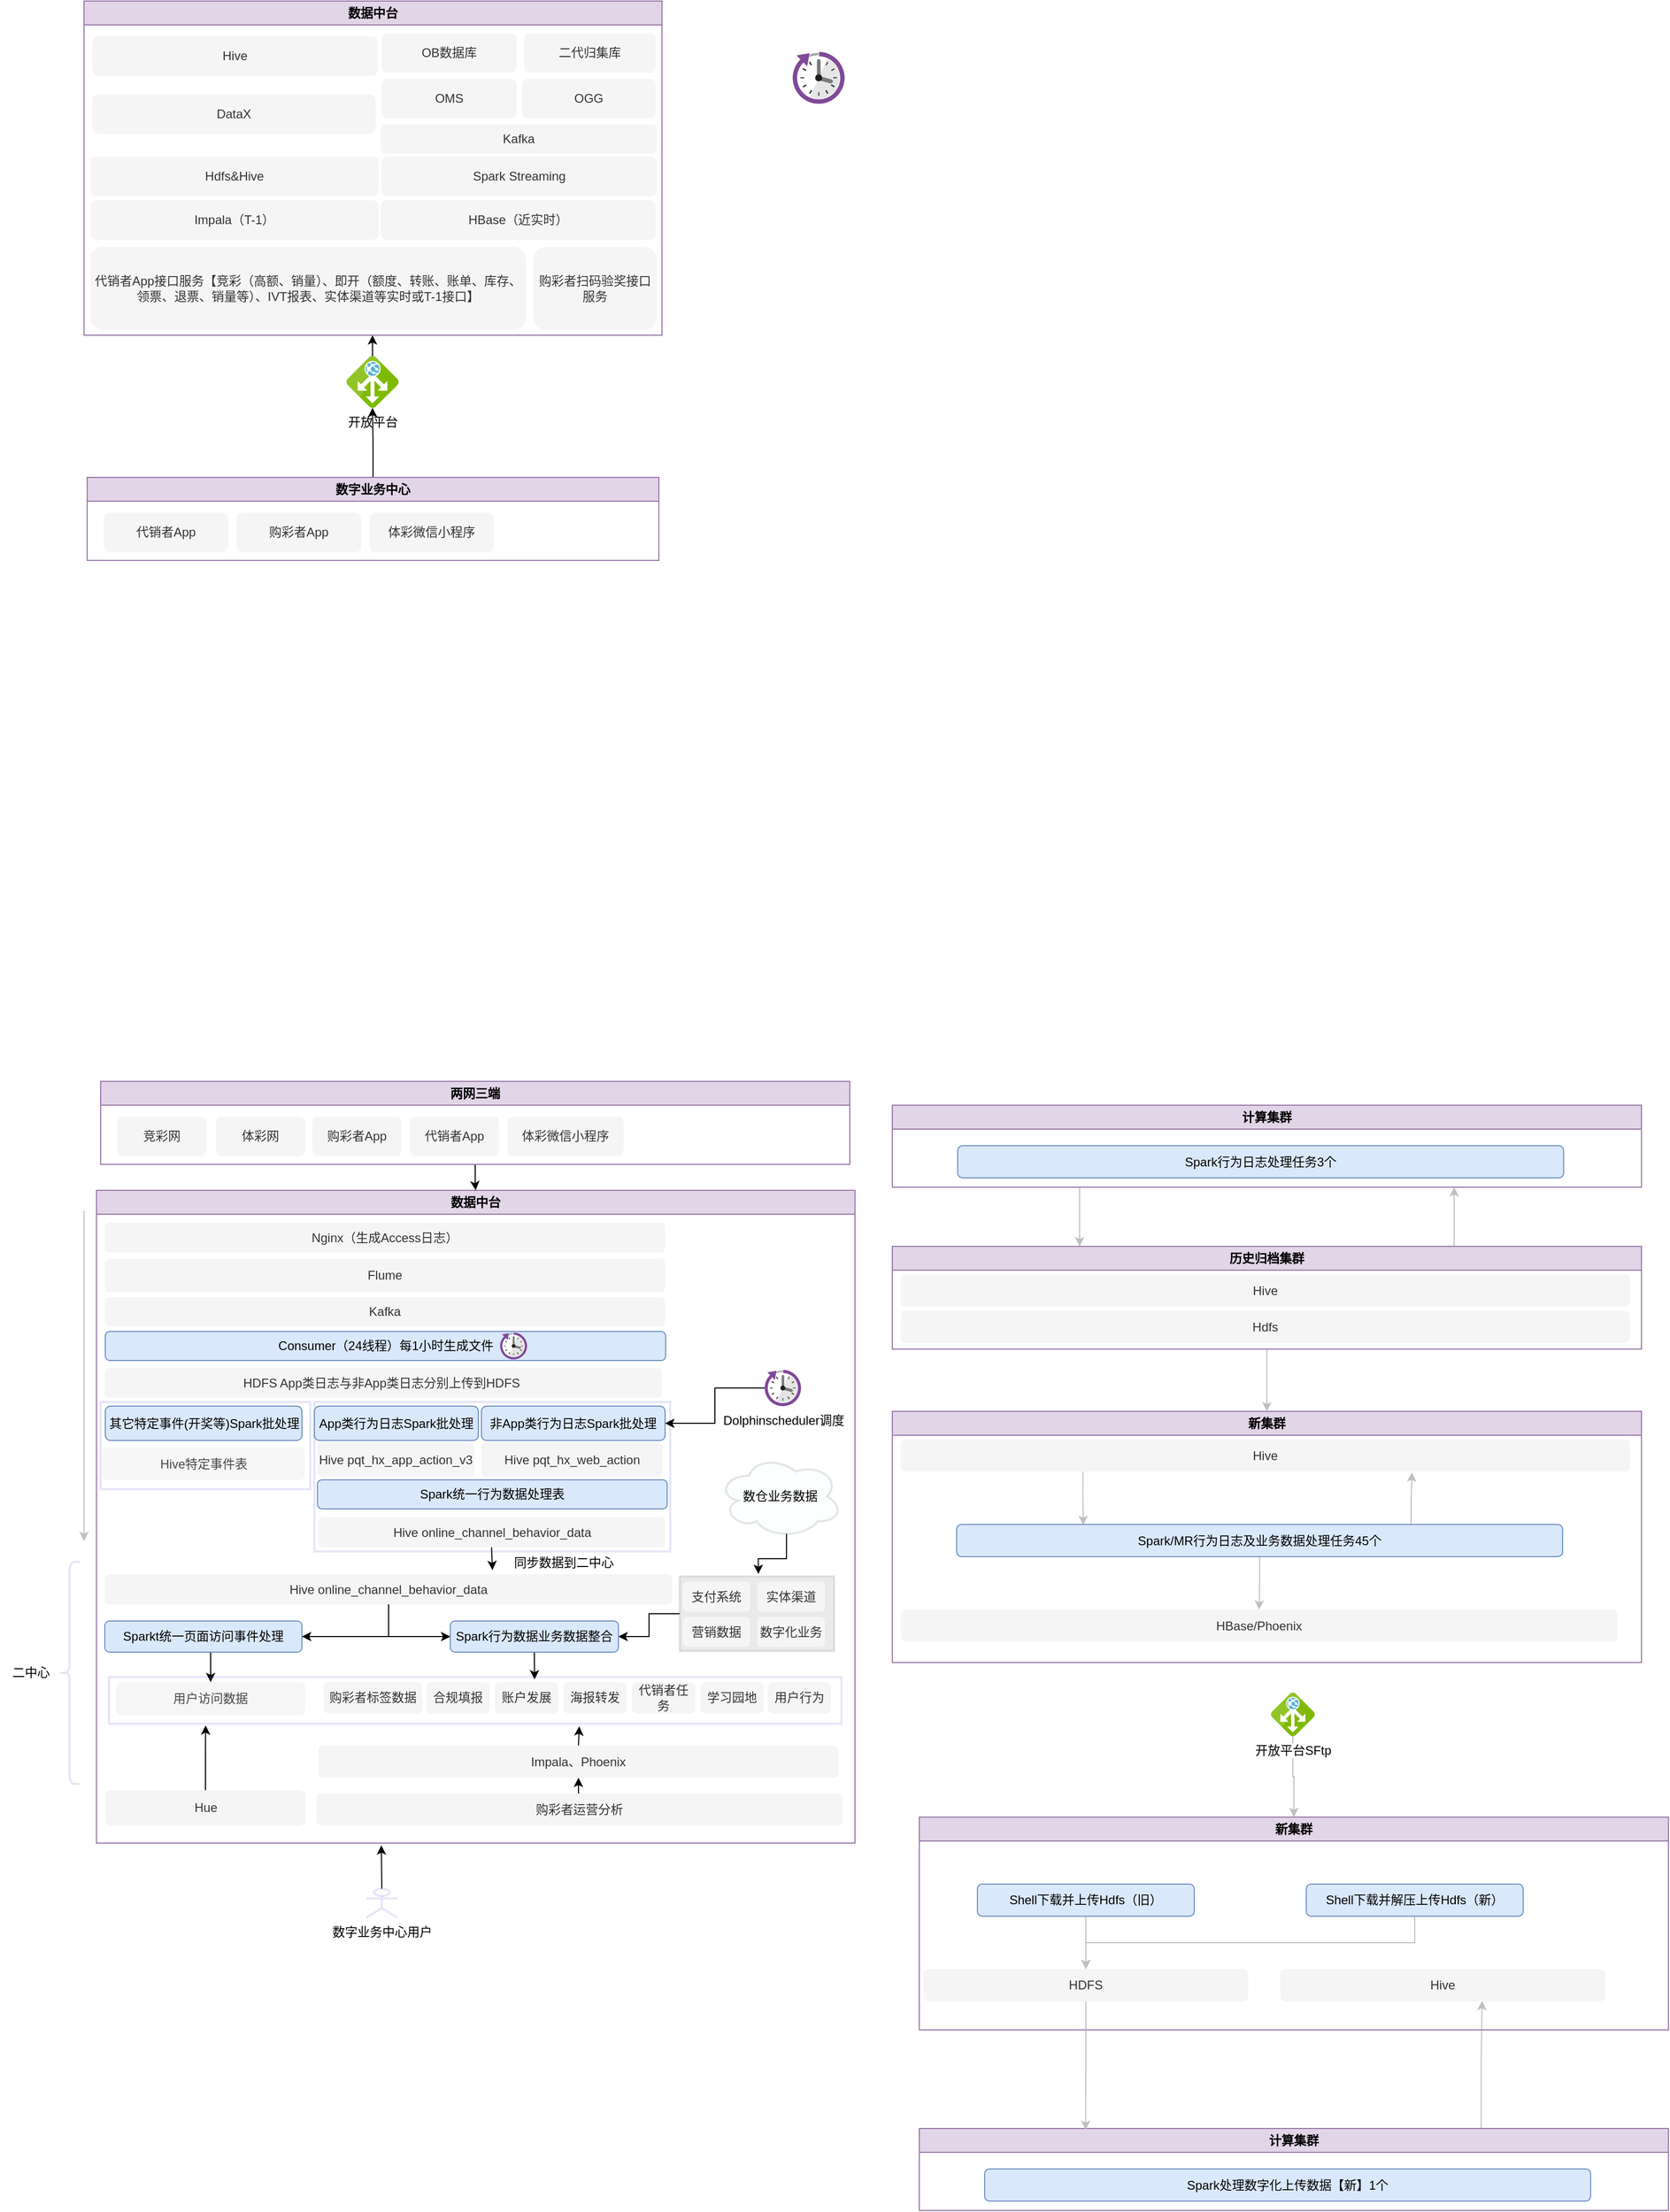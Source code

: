 <mxfile version="20.7.4" type="github">
  <diagram id="_Wh75MOUyomlOcFxmmUr" name="Page-1">
    <mxGraphModel dx="2062" dy="686" grid="0" gridSize="10" guides="1" tooltips="1" connect="1" arrows="1" fold="1" page="1" pageScale="1" pageWidth="827" pageHeight="1169" math="0" shadow="0">
      <root>
        <mxCell id="0" />
        <mxCell id="1" parent="0" />
        <mxCell id="vj4wjHJe30s7SKWgsXGc-9" style="edgeStyle=orthogonalEdgeStyle;rounded=0;orthogonalLoop=1;jettySize=auto;html=1;entryX=0.5;entryY=1;entryDx=0;entryDy=0;" edge="1" parent="1" source="vj4wjHJe30s7SKWgsXGc-1" target="vj4wjHJe30s7SKWgsXGc-6">
          <mxGeometry relative="1" as="geometry" />
        </mxCell>
        <mxCell id="vj4wjHJe30s7SKWgsXGc-1" value="开放平台" style="sketch=0;aspect=fixed;html=1;points=[];align=center;image;fontSize=12;image=img/lib/mscae/Application_Gateway.svg;" vertex="1" parent="1">
          <mxGeometry x="328" y="497" width="50" height="50" as="geometry" />
        </mxCell>
        <mxCell id="vj4wjHJe30s7SKWgsXGc-2" value="" style="sketch=0;aspect=fixed;html=1;points=[];align=center;image;fontSize=12;image=img/lib/mscae/Reservations.svg;" vertex="1" parent="1">
          <mxGeometry x="758" y="204" width="50" height="50" as="geometry" />
        </mxCell>
        <mxCell id="vj4wjHJe30s7SKWgsXGc-5" style="edgeStyle=orthogonalEdgeStyle;rounded=0;orthogonalLoop=1;jettySize=auto;html=1;exitX=0.5;exitY=0;exitDx=0;exitDy=0;" edge="1" parent="1" source="vj4wjHJe30s7SKWgsXGc-3" target="vj4wjHJe30s7SKWgsXGc-1">
          <mxGeometry relative="1" as="geometry">
            <mxPoint x="338.8" y="554.4" as="targetPoint" />
          </mxGeometry>
        </mxCell>
        <mxCell id="vj4wjHJe30s7SKWgsXGc-3" value="数字业务中心" style="swimlane;whiteSpace=wrap;html=1;container=0;fillColor=#e1d5e7;strokeColor=#9673a6;" vertex="1" parent="1">
          <mxGeometry x="78" y="614" width="551" height="80" as="geometry" />
        </mxCell>
        <mxCell id="vj4wjHJe30s7SKWgsXGc-4" value="代销者App" style="rounded=1;whiteSpace=wrap;html=1;strokeColor=none;fillColor=#f5f5f5;fontColor=#333333;" vertex="1" parent="vj4wjHJe30s7SKWgsXGc-3">
          <mxGeometry x="16" y="34" width="120" height="38" as="geometry" />
        </mxCell>
        <mxCell id="vj4wjHJe30s7SKWgsXGc-144" value="购彩者App" style="rounded=1;whiteSpace=wrap;html=1;strokeColor=none;fillColor=#f5f5f5;fontColor=#333333;" vertex="1" parent="vj4wjHJe30s7SKWgsXGc-3">
          <mxGeometry x="144" y="34" width="120" height="38" as="geometry" />
        </mxCell>
        <mxCell id="vj4wjHJe30s7SKWgsXGc-145" value="体彩微信小程序" style="rounded=1;whiteSpace=wrap;html=1;strokeColor=none;fillColor=#f5f5f5;fontColor=#333333;" vertex="1" parent="vj4wjHJe30s7SKWgsXGc-3">
          <mxGeometry x="272" y="34" width="120" height="38" as="geometry" />
        </mxCell>
        <mxCell id="vj4wjHJe30s7SKWgsXGc-6" value="数据中台" style="swimlane;whiteSpace=wrap;html=1;container=0;fillColor=#e1d5e7;strokeColor=#9673a6;" vertex="1" parent="1">
          <mxGeometry x="75" y="155" width="557" height="322" as="geometry" />
        </mxCell>
        <mxCell id="vj4wjHJe30s7SKWgsXGc-7" value="Hive" style="rounded=1;whiteSpace=wrap;html=1;strokeColor=none;fillColor=#f5f5f5;fontColor=#333333;" vertex="1" parent="vj4wjHJe30s7SKWgsXGc-6">
          <mxGeometry x="8" y="34" width="275" height="38" as="geometry" />
        </mxCell>
        <mxCell id="vj4wjHJe30s7SKWgsXGc-8" value="代销者App接口服务【&lt;span&gt;竞彩（高额、销量）、即开（额度、转账、账单、库存、领票、退票、销量等）、&lt;/span&gt;&lt;span lang=&quot;EN-US&quot;&gt;IVT&lt;/span&gt;&lt;span&gt;报表、实体渠道等实时或&lt;/span&gt;&lt;span lang=&quot;EN-US&quot;&gt;T-1&lt;/span&gt;&lt;span&gt;接口】&lt;/span&gt;" style="rounded=1;whiteSpace=wrap;html=1;strokeColor=none;fillColor=#f5f5f5;fontColor=#333333;" vertex="1" parent="vj4wjHJe30s7SKWgsXGc-6">
          <mxGeometry x="6" y="237" width="420" height="80" as="geometry" />
        </mxCell>
        <mxCell id="vj4wjHJe30s7SKWgsXGc-10" value="Impala（T-1）" style="rounded=1;whiteSpace=wrap;html=1;strokeColor=none;fillColor=#f5f5f5;fontColor=#333333;" vertex="1" parent="vj4wjHJe30s7SKWgsXGc-6">
          <mxGeometry x="6" y="192" width="278" height="38" as="geometry" />
        </mxCell>
        <mxCell id="vj4wjHJe30s7SKWgsXGc-11" value="HBase（近实时）" style="rounded=1;whiteSpace=wrap;html=1;strokeColor=none;fillColor=#f5f5f5;fontColor=#333333;" vertex="1" parent="vj4wjHJe30s7SKWgsXGc-6">
          <mxGeometry x="286" y="192" width="265" height="38" as="geometry" />
        </mxCell>
        <mxCell id="vj4wjHJe30s7SKWgsXGc-12" value="OB数据库" style="rounded=1;whiteSpace=wrap;html=1;strokeColor=none;fillColor=#f5f5f5;fontColor=#333333;" vertex="1" parent="vj4wjHJe30s7SKWgsXGc-6">
          <mxGeometry x="287" y="31" width="130" height="38" as="geometry" />
        </mxCell>
        <mxCell id="vj4wjHJe30s7SKWgsXGc-13" value="二代归集库" style="rounded=1;whiteSpace=wrap;html=1;strokeColor=none;fillColor=#f5f5f5;fontColor=#333333;" vertex="1" parent="vj4wjHJe30s7SKWgsXGc-6">
          <mxGeometry x="424" y="31" width="127" height="38" as="geometry" />
        </mxCell>
        <mxCell id="vj4wjHJe30s7SKWgsXGc-14" value="OMS" style="rounded=1;whiteSpace=wrap;html=1;strokeColor=none;fillColor=#f5f5f5;fontColor=#333333;" vertex="1" parent="vj4wjHJe30s7SKWgsXGc-6">
          <mxGeometry x="287" y="75" width="130" height="38" as="geometry" />
        </mxCell>
        <mxCell id="vj4wjHJe30s7SKWgsXGc-15" value="OGG" style="rounded=1;whiteSpace=wrap;html=1;strokeColor=none;fillColor=#f5f5f5;fontColor=#333333;" vertex="1" parent="vj4wjHJe30s7SKWgsXGc-6">
          <mxGeometry x="422" y="75" width="129" height="38" as="geometry" />
        </mxCell>
        <mxCell id="vj4wjHJe30s7SKWgsXGc-16" value="Kafka" style="rounded=1;whiteSpace=wrap;html=1;strokeColor=none;fillColor=#f5f5f5;fontColor=#333333;" vertex="1" parent="vj4wjHJe30s7SKWgsXGc-6">
          <mxGeometry x="286" y="119" width="266" height="28" as="geometry" />
        </mxCell>
        <mxCell id="vj4wjHJe30s7SKWgsXGc-17" value="Spark Streaming" style="rounded=1;whiteSpace=wrap;html=1;strokeColor=none;fillColor=#f5f5f5;fontColor=#333333;" vertex="1" parent="vj4wjHJe30s7SKWgsXGc-6">
          <mxGeometry x="287" y="150" width="265" height="38" as="geometry" />
        </mxCell>
        <mxCell id="vj4wjHJe30s7SKWgsXGc-18" value="Hdfs&amp;amp;Hive" style="rounded=1;whiteSpace=wrap;html=1;strokeColor=none;fillColor=#f5f5f5;fontColor=#333333;" vertex="1" parent="vj4wjHJe30s7SKWgsXGc-6">
          <mxGeometry x="6" y="150" width="278" height="38" as="geometry" />
        </mxCell>
        <mxCell id="vj4wjHJe30s7SKWgsXGc-19" value="DataX" style="rounded=1;whiteSpace=wrap;html=1;strokeColor=none;fillColor=#f5f5f5;fontColor=#333333;" vertex="1" parent="vj4wjHJe30s7SKWgsXGc-6">
          <mxGeometry x="8" y="90" width="273" height="38" as="geometry" />
        </mxCell>
        <mxCell id="vj4wjHJe30s7SKWgsXGc-143" value="购彩者扫码验奖接口服务" style="rounded=1;whiteSpace=wrap;html=1;strokeColor=none;fillColor=#f5f5f5;fontColor=#333333;" vertex="1" parent="vj4wjHJe30s7SKWgsXGc-6">
          <mxGeometry x="433" y="237" width="119" height="80" as="geometry" />
        </mxCell>
        <mxCell id="vj4wjHJe30s7SKWgsXGc-26" value="数据中台" style="swimlane;whiteSpace=wrap;html=1;container=0;fillColor=#e1d5e7;strokeColor=#9673a6;" vertex="1" parent="1">
          <mxGeometry x="87" y="1301" width="731" height="629" as="geometry" />
        </mxCell>
        <mxCell id="vj4wjHJe30s7SKWgsXGc-27" value="Nginx（生成Access日志）" style="rounded=1;whiteSpace=wrap;html=1;strokeColor=none;fillColor=#f5f5f5;fontColor=#333333;" vertex="1" parent="vj4wjHJe30s7SKWgsXGc-26">
          <mxGeometry x="8" y="31" width="540" height="29" as="geometry" />
        </mxCell>
        <mxCell id="vj4wjHJe30s7SKWgsXGc-114" style="edgeStyle=orthogonalEdgeStyle;rounded=0;orthogonalLoop=1;jettySize=auto;html=1;exitX=0.5;exitY=1;exitDx=0;exitDy=0;entryX=0.5;entryY=0;entryDx=0;entryDy=0;" edge="1" parent="vj4wjHJe30s7SKWgsXGc-26" source="vj4wjHJe30s7SKWgsXGc-28" target="vj4wjHJe30s7SKWgsXGc-70">
          <mxGeometry relative="1" as="geometry" />
        </mxCell>
        <mxCell id="vj4wjHJe30s7SKWgsXGc-28" value="Sparkt统一页面访问事件处理" style="rounded=1;whiteSpace=wrap;html=1;strokeColor=#6c8ebf;fillColor=#dae8fc;" vertex="1" parent="vj4wjHJe30s7SKWgsXGc-26">
          <mxGeometry x="8" y="415" width="190" height="30" as="geometry" />
        </mxCell>
        <mxCell id="vj4wjHJe30s7SKWgsXGc-29" value="Hive特定事件表" style="rounded=1;whiteSpace=wrap;html=1;strokeColor=none;fillColor=#f5f5f5;fontColor=#333333;" vertex="1" parent="vj4wjHJe30s7SKWgsXGc-26">
          <mxGeometry x="5.75" y="248" width="195" height="31" as="geometry" />
        </mxCell>
        <mxCell id="vj4wjHJe30s7SKWgsXGc-103" style="edgeStyle=orthogonalEdgeStyle;rounded=0;orthogonalLoop=1;jettySize=auto;html=1;entryX=1;entryY=0.5;entryDx=0;entryDy=0;" edge="1" parent="vj4wjHJe30s7SKWgsXGc-26" source="vj4wjHJe30s7SKWgsXGc-30" target="vj4wjHJe30s7SKWgsXGc-28">
          <mxGeometry relative="1" as="geometry" />
        </mxCell>
        <mxCell id="vj4wjHJe30s7SKWgsXGc-104" style="edgeStyle=orthogonalEdgeStyle;rounded=0;orthogonalLoop=1;jettySize=auto;html=1;exitX=0.5;exitY=1;exitDx=0;exitDy=0;entryX=0;entryY=0.5;entryDx=0;entryDy=0;" edge="1" parent="vj4wjHJe30s7SKWgsXGc-26" source="vj4wjHJe30s7SKWgsXGc-30" target="vj4wjHJe30s7SKWgsXGc-102">
          <mxGeometry relative="1" as="geometry" />
        </mxCell>
        <mxCell id="vj4wjHJe30s7SKWgsXGc-30" value="Hive online_channel_behavior_data" style="rounded=1;whiteSpace=wrap;html=1;strokeColor=none;fillColor=#f5f5f5;fontColor=#333333;" vertex="1" parent="vj4wjHJe30s7SKWgsXGc-26">
          <mxGeometry x="8" y="370" width="547" height="29" as="geometry" />
        </mxCell>
        <mxCell id="vj4wjHJe30s7SKWgsXGc-35" value="Kafka" style="rounded=1;whiteSpace=wrap;html=1;strokeColor=none;fillColor=#f5f5f5;fontColor=#333333;" vertex="1" parent="vj4wjHJe30s7SKWgsXGc-26">
          <mxGeometry x="8" y="103" width="540" height="28" as="geometry" />
        </mxCell>
        <mxCell id="vj4wjHJe30s7SKWgsXGc-60" value="" style="verticalLabelPosition=bottom;verticalAlign=top;html=1;shape=mxgraph.basic.rect;fillColor2=none;strokeWidth=2;size=20;indent=5;strokeColor=#0000CC;opacity=10;" vertex="1" parent="vj4wjHJe30s7SKWgsXGc-26">
          <mxGeometry x="210" y="204" width="343" height="144" as="geometry" />
        </mxCell>
        <mxCell id="vj4wjHJe30s7SKWgsXGc-36" value="App类行为日志Spark批处理" style="rounded=1;whiteSpace=wrap;html=1;strokeColor=#6c8ebf;fillColor=#dae8fc;" vertex="1" parent="vj4wjHJe30s7SKWgsXGc-26">
          <mxGeometry x="210" y="208" width="158" height="33" as="geometry" />
        </mxCell>
        <mxCell id="vj4wjHJe30s7SKWgsXGc-37" value="HDFS App类日志与非App类日志分别上传到HDFS&amp;nbsp;" style="rounded=1;whiteSpace=wrap;html=1;strokeColor=none;fillColor=#f5f5f5;fontColor=#333333;" vertex="1" parent="vj4wjHJe30s7SKWgsXGc-26">
          <mxGeometry x="8" y="171" width="537" height="29" as="geometry" />
        </mxCell>
        <mxCell id="vj4wjHJe30s7SKWgsXGc-46" value="Flume" style="rounded=1;whiteSpace=wrap;html=1;strokeColor=none;fillColor=#f5f5f5;fontColor=#333333;" vertex="1" parent="vj4wjHJe30s7SKWgsXGc-26">
          <mxGeometry x="8" y="66" width="540" height="32" as="geometry" />
        </mxCell>
        <mxCell id="vj4wjHJe30s7SKWgsXGc-47" value="Consumer（24线程）每1小时生成文件" style="rounded=1;whiteSpace=wrap;html=1;strokeColor=#6c8ebf;fillColor=#dae8fc;" vertex="1" parent="vj4wjHJe30s7SKWgsXGc-26">
          <mxGeometry x="8.5" y="136" width="540" height="28" as="geometry" />
        </mxCell>
        <mxCell id="vj4wjHJe30s7SKWgsXGc-20" value="" style="sketch=0;aspect=fixed;html=1;points=[];align=center;image;fontSize=12;image=img/lib/mscae/Reservations.svg;" vertex="1" parent="vj4wjHJe30s7SKWgsXGc-26">
          <mxGeometry x="389" y="137" width="26" height="26" as="geometry" />
        </mxCell>
        <mxCell id="vj4wjHJe30s7SKWgsXGc-48" value="非App类行为日志Spark批处理" style="rounded=1;whiteSpace=wrap;html=1;strokeColor=#6c8ebf;fillColor=#dae8fc;" vertex="1" parent="vj4wjHJe30s7SKWgsXGc-26">
          <mxGeometry x="371" y="208" width="177" height="33" as="geometry" />
        </mxCell>
        <mxCell id="vj4wjHJe30s7SKWgsXGc-59" value="" style="verticalLabelPosition=bottom;verticalAlign=top;html=1;shape=mxgraph.basic.rect;fillColor2=none;strokeWidth=2;size=20;indent=5;strokeColor=#0000CC;opacity=10;" vertex="1" parent="vj4wjHJe30s7SKWgsXGc-26">
          <mxGeometry x="4" y="204" width="202" height="84" as="geometry" />
        </mxCell>
        <mxCell id="vj4wjHJe30s7SKWgsXGc-56" value="其它特定事件(开奖等)Spark批处理" style="rounded=1;whiteSpace=wrap;html=1;strokeColor=#6c8ebf;fillColor=#dae8fc;" vertex="1" parent="vj4wjHJe30s7SKWgsXGc-26">
          <mxGeometry x="8.5" y="208" width="189.5" height="33" as="geometry" />
        </mxCell>
        <mxCell id="vj4wjHJe30s7SKWgsXGc-57" value="Spark统一行为数据处理表" style="rounded=1;whiteSpace=wrap;html=1;strokeColor=#6c8ebf;fillColor=#dae8fc;" vertex="1" parent="vj4wjHJe30s7SKWgsXGc-26">
          <mxGeometry x="213" y="279" width="337" height="28" as="geometry" />
        </mxCell>
        <mxCell id="vj4wjHJe30s7SKWgsXGc-63" value="Hive pqt_hx_app_action_v3" style="rounded=1;whiteSpace=wrap;html=1;strokeColor=none;fillColor=#f5f5f5;fontColor=#333333;" vertex="1" parent="vj4wjHJe30s7SKWgsXGc-26">
          <mxGeometry x="213" y="243" width="151" height="33" as="geometry" />
        </mxCell>
        <mxCell id="vj4wjHJe30s7SKWgsXGc-64" value="Hive pqt_hx_web_action" style="rounded=1;whiteSpace=wrap;html=1;strokeColor=none;fillColor=#f5f5f5;fontColor=#333333;" vertex="1" parent="vj4wjHJe30s7SKWgsXGc-26">
          <mxGeometry x="371" y="243" width="175" height="33" as="geometry" />
        </mxCell>
        <mxCell id="vj4wjHJe30s7SKWgsXGc-68" style="edgeStyle=orthogonalEdgeStyle;rounded=0;orthogonalLoop=1;jettySize=auto;html=1;exitX=0.5;exitY=1;exitDx=0;exitDy=0;entryX=0.683;entryY=-0.14;entryDx=0;entryDy=0;entryPerimeter=0;" edge="1" parent="vj4wjHJe30s7SKWgsXGc-26" source="vj4wjHJe30s7SKWgsXGc-65" target="vj4wjHJe30s7SKWgsXGc-30">
          <mxGeometry relative="1" as="geometry" />
        </mxCell>
        <mxCell id="vj4wjHJe30s7SKWgsXGc-65" value="Hive online_channel_behavior_data" style="rounded=1;whiteSpace=wrap;html=1;strokeColor=none;fillColor=#f5f5f5;fontColor=#333333;" vertex="1" parent="vj4wjHJe30s7SKWgsXGc-26">
          <mxGeometry x="213.5" y="315" width="334.5" height="29" as="geometry" />
        </mxCell>
        <mxCell id="vj4wjHJe30s7SKWgsXGc-52" value="Dolphinscheduler调度" style="sketch=0;aspect=fixed;html=1;points=[];align=center;image;fontSize=12;image=img/lib/mscae/Reservations.svg;strokeColor=default;" vertex="1" parent="vj4wjHJe30s7SKWgsXGc-26">
          <mxGeometry x="644" y="173" width="35" height="35" as="geometry" />
        </mxCell>
        <mxCell id="vj4wjHJe30s7SKWgsXGc-54" value="" style="edgeStyle=orthogonalEdgeStyle;rounded=0;orthogonalLoop=1;jettySize=auto;html=1;" edge="1" parent="vj4wjHJe30s7SKWgsXGc-26" source="vj4wjHJe30s7SKWgsXGc-52" target="vj4wjHJe30s7SKWgsXGc-48">
          <mxGeometry relative="1" as="geometry" />
        </mxCell>
        <mxCell id="vj4wjHJe30s7SKWgsXGc-69" value="同步数据到二中心" style="text;html=1;strokeColor=none;fillColor=none;align=center;verticalAlign=middle;whiteSpace=wrap;rounded=0;strokeWidth=2;opacity=10;" vertex="1" parent="vj4wjHJe30s7SKWgsXGc-26">
          <mxGeometry x="389" y="344" width="123" height="30" as="geometry" />
        </mxCell>
        <mxCell id="vj4wjHJe30s7SKWgsXGc-70" value="用户访问数据" style="rounded=1;whiteSpace=wrap;html=1;strokeColor=none;fillColor=#f5f5f5;fontColor=#333333;" vertex="1" parent="vj4wjHJe30s7SKWgsXGc-26">
          <mxGeometry x="19" y="474" width="182" height="32" as="geometry" />
        </mxCell>
        <mxCell id="vj4wjHJe30s7SKWgsXGc-105" value="" style="edgeStyle=orthogonalEdgeStyle;rounded=0;orthogonalLoop=1;jettySize=auto;html=1;" edge="1" parent="vj4wjHJe30s7SKWgsXGc-26" source="vj4wjHJe30s7SKWgsXGc-71" target="vj4wjHJe30s7SKWgsXGc-102">
          <mxGeometry relative="1" as="geometry" />
        </mxCell>
        <mxCell id="vj4wjHJe30s7SKWgsXGc-71" value="" style="verticalLabelPosition=bottom;verticalAlign=top;html=1;shape=mxgraph.basic.rect;fillColor2=none;strokeWidth=2;size=20;indent=5;strokeColor=#1A1A1A;opacity=10;fillColor=#333333;" vertex="1" parent="vj4wjHJe30s7SKWgsXGc-26">
          <mxGeometry x="562" y="372" width="149" height="72" as="geometry" />
        </mxCell>
        <mxCell id="vj4wjHJe30s7SKWgsXGc-72" value="支付系统" style="rounded=1;whiteSpace=wrap;html=1;strokeColor=none;fillColor=#f5f5f5;fontColor=#333333;" vertex="1" parent="vj4wjHJe30s7SKWgsXGc-26">
          <mxGeometry x="565" y="377" width="65" height="29" as="geometry" />
        </mxCell>
        <mxCell id="vj4wjHJe30s7SKWgsXGc-99" value="实体渠道" style="rounded=1;whiteSpace=wrap;html=1;strokeColor=none;fillColor=#f5f5f5;fontColor=#333333;" vertex="1" parent="vj4wjHJe30s7SKWgsXGc-26">
          <mxGeometry x="637" y="377" width="65" height="29" as="geometry" />
        </mxCell>
        <mxCell id="vj4wjHJe30s7SKWgsXGc-100" value="营销数据" style="rounded=1;whiteSpace=wrap;html=1;strokeColor=none;fillColor=#f5f5f5;fontColor=#333333;" vertex="1" parent="vj4wjHJe30s7SKWgsXGc-26">
          <mxGeometry x="565" y="411" width="65" height="29" as="geometry" />
        </mxCell>
        <mxCell id="vj4wjHJe30s7SKWgsXGc-101" value="数字化业务" style="rounded=1;whiteSpace=wrap;html=1;strokeColor=none;fillColor=#f5f5f5;fontColor=#333333;" vertex="1" parent="vj4wjHJe30s7SKWgsXGc-26">
          <mxGeometry x="637" y="411" width="65" height="29" as="geometry" />
        </mxCell>
        <mxCell id="vj4wjHJe30s7SKWgsXGc-146" style="edgeStyle=orthogonalEdgeStyle;rounded=0;orthogonalLoop=1;jettySize=auto;html=1;exitX=0.5;exitY=1;exitDx=0;exitDy=0;entryX=0.581;entryY=0.052;entryDx=0;entryDy=0;entryPerimeter=0;" edge="1" parent="vj4wjHJe30s7SKWgsXGc-26" source="vj4wjHJe30s7SKWgsXGc-102" target="vj4wjHJe30s7SKWgsXGc-106">
          <mxGeometry relative="1" as="geometry" />
        </mxCell>
        <mxCell id="vj4wjHJe30s7SKWgsXGc-102" value="Spark行为数据业务数据整合" style="rounded=1;whiteSpace=wrap;html=1;strokeColor=#6c8ebf;fillColor=#dae8fc;" vertex="1" parent="vj4wjHJe30s7SKWgsXGc-26">
          <mxGeometry x="341" y="415" width="162" height="30" as="geometry" />
        </mxCell>
        <mxCell id="vj4wjHJe30s7SKWgsXGc-106" value="" style="verticalLabelPosition=bottom;verticalAlign=top;html=1;shape=mxgraph.basic.rect;fillColor2=none;strokeWidth=2;size=20;indent=5;strokeColor=#0000CC;opacity=10;" vertex="1" parent="vj4wjHJe30s7SKWgsXGc-26">
          <mxGeometry x="12" y="469" width="706" height="45" as="geometry" />
        </mxCell>
        <mxCell id="vj4wjHJe30s7SKWgsXGc-108" value="购彩者标签数据" style="rounded=1;whiteSpace=wrap;html=1;strokeColor=none;fillColor=#f5f5f5;fontColor=#333333;" vertex="1" parent="vj4wjHJe30s7SKWgsXGc-26">
          <mxGeometry x="219" y="474" width="95" height="30" as="geometry" />
        </mxCell>
        <mxCell id="vj4wjHJe30s7SKWgsXGc-109" value="合规填报" style="rounded=1;whiteSpace=wrap;html=1;strokeColor=none;fillColor=#f5f5f5;fontColor=#333333;" vertex="1" parent="vj4wjHJe30s7SKWgsXGc-26">
          <mxGeometry x="318" y="474" width="61" height="30" as="geometry" />
        </mxCell>
        <mxCell id="vj4wjHJe30s7SKWgsXGc-110" value="账户发展" style="rounded=1;whiteSpace=wrap;html=1;strokeColor=none;fillColor=#f5f5f5;fontColor=#333333;" vertex="1" parent="vj4wjHJe30s7SKWgsXGc-26">
          <mxGeometry x="384" y="474" width="61" height="30" as="geometry" />
        </mxCell>
        <mxCell id="vj4wjHJe30s7SKWgsXGc-111" value="海报转发" style="rounded=1;whiteSpace=wrap;html=1;strokeColor=none;fillColor=#f5f5f5;fontColor=#333333;" vertex="1" parent="vj4wjHJe30s7SKWgsXGc-26">
          <mxGeometry x="450" y="474" width="61" height="30" as="geometry" />
        </mxCell>
        <mxCell id="vj4wjHJe30s7SKWgsXGc-112" value="代销者任务" style="rounded=1;whiteSpace=wrap;html=1;strokeColor=none;fillColor=#f5f5f5;fontColor=#333333;" vertex="1" parent="vj4wjHJe30s7SKWgsXGc-26">
          <mxGeometry x="516" y="474" width="61" height="30" as="geometry" />
        </mxCell>
        <mxCell id="vj4wjHJe30s7SKWgsXGc-113" value="学习园地" style="rounded=1;whiteSpace=wrap;html=1;strokeColor=none;fillColor=#f5f5f5;fontColor=#333333;" vertex="1" parent="vj4wjHJe30s7SKWgsXGc-26">
          <mxGeometry x="582" y="474" width="61" height="30" as="geometry" />
        </mxCell>
        <mxCell id="vj4wjHJe30s7SKWgsXGc-150" style="edgeStyle=orthogonalEdgeStyle;rounded=0;orthogonalLoop=1;jettySize=auto;html=1;exitX=0.5;exitY=0;exitDx=0;exitDy=0;entryX=0.132;entryY=1.035;entryDx=0;entryDy=0;entryPerimeter=0;" edge="1" parent="vj4wjHJe30s7SKWgsXGc-26" source="vj4wjHJe30s7SKWgsXGc-115" target="vj4wjHJe30s7SKWgsXGc-106">
          <mxGeometry relative="1" as="geometry" />
        </mxCell>
        <mxCell id="vj4wjHJe30s7SKWgsXGc-115" value="Hue" style="rounded=1;whiteSpace=wrap;html=1;strokeColor=none;fillColor=#f5f5f5;fontColor=#333333;" vertex="1" parent="vj4wjHJe30s7SKWgsXGc-26">
          <mxGeometry x="8.75" y="578" width="192.5" height="34" as="geometry" />
        </mxCell>
        <mxCell id="vj4wjHJe30s7SKWgsXGc-151" style="edgeStyle=orthogonalEdgeStyle;rounded=0;orthogonalLoop=1;jettySize=auto;html=1;exitX=0.5;exitY=0;exitDx=0;exitDy=0;entryX=0.5;entryY=1;entryDx=0;entryDy=0;" edge="1" parent="vj4wjHJe30s7SKWgsXGc-26" source="vj4wjHJe30s7SKWgsXGc-116" target="vj4wjHJe30s7SKWgsXGc-148">
          <mxGeometry relative="1" as="geometry" />
        </mxCell>
        <mxCell id="vj4wjHJe30s7SKWgsXGc-116" value="购彩者运营分析" style="rounded=1;whiteSpace=wrap;html=1;strokeColor=none;fillColor=#f5f5f5;fontColor=#333333;" vertex="1" parent="vj4wjHJe30s7SKWgsXGc-26">
          <mxGeometry x="212" y="581" width="507" height="31" as="geometry" />
        </mxCell>
        <mxCell id="vj4wjHJe30s7SKWgsXGc-124" value="用户行为" style="rounded=1;whiteSpace=wrap;html=1;strokeColor=none;fillColor=#f5f5f5;fontColor=#333333;" vertex="1" parent="vj4wjHJe30s7SKWgsXGc-26">
          <mxGeometry x="647" y="474" width="61" height="30" as="geometry" />
        </mxCell>
        <mxCell id="vj4wjHJe30s7SKWgsXGc-129" style="edgeStyle=orthogonalEdgeStyle;rounded=0;orthogonalLoop=1;jettySize=auto;html=1;exitX=0.55;exitY=0.95;exitDx=0;exitDy=0;exitPerimeter=0;entryX=0.509;entryY=-0.032;entryDx=0;entryDy=0;entryPerimeter=0;" edge="1" parent="vj4wjHJe30s7SKWgsXGc-26" source="vj4wjHJe30s7SKWgsXGc-125" target="vj4wjHJe30s7SKWgsXGc-71">
          <mxGeometry relative="1" as="geometry" />
        </mxCell>
        <mxCell id="vj4wjHJe30s7SKWgsXGc-125" value="数仓业务数据" style="ellipse;shape=cloud;whiteSpace=wrap;html=1;strokeColor=#000000;strokeWidth=2;fillColor=#DEFFF8;opacity=10;" vertex="1" parent="vj4wjHJe30s7SKWgsXGc-26">
          <mxGeometry x="599" y="255" width="120" height="80" as="geometry" />
        </mxCell>
        <mxCell id="vj4wjHJe30s7SKWgsXGc-152" style="edgeStyle=orthogonalEdgeStyle;rounded=0;orthogonalLoop=1;jettySize=auto;html=1;exitX=0.5;exitY=0;exitDx=0;exitDy=0;entryX=0.642;entryY=1.056;entryDx=0;entryDy=0;entryPerimeter=0;" edge="1" parent="vj4wjHJe30s7SKWgsXGc-26" source="vj4wjHJe30s7SKWgsXGc-148" target="vj4wjHJe30s7SKWgsXGc-106">
          <mxGeometry relative="1" as="geometry" />
        </mxCell>
        <mxCell id="vj4wjHJe30s7SKWgsXGc-148" value="Impala、Phoenix" style="rounded=1;whiteSpace=wrap;html=1;strokeColor=none;fillColor=#f5f5f5;fontColor=#333333;" vertex="1" parent="vj4wjHJe30s7SKWgsXGc-26">
          <mxGeometry x="214" y="535" width="501" height="31" as="geometry" />
        </mxCell>
        <mxCell id="vj4wjHJe30s7SKWgsXGc-45" style="edgeStyle=orthogonalEdgeStyle;rounded=0;orthogonalLoop=1;jettySize=auto;html=1;exitX=0.5;exitY=1;exitDx=0;exitDy=0;" edge="1" parent="1" source="vj4wjHJe30s7SKWgsXGc-39" target="vj4wjHJe30s7SKWgsXGc-26">
          <mxGeometry relative="1" as="geometry" />
        </mxCell>
        <mxCell id="vj4wjHJe30s7SKWgsXGc-39" value="两网三端" style="swimlane;whiteSpace=wrap;html=1;container=0;fillColor=#e1d5e7;strokeColor=#9673a6;" vertex="1" parent="1">
          <mxGeometry x="91" y="1196" width="722" height="80" as="geometry" />
        </mxCell>
        <mxCell id="vj4wjHJe30s7SKWgsXGc-40" value="竞彩网" style="rounded=1;whiteSpace=wrap;html=1;strokeColor=none;fillColor=#f5f5f5;fontColor=#333333;" vertex="1" parent="vj4wjHJe30s7SKWgsXGc-39">
          <mxGeometry x="16" y="34" width="86" height="38" as="geometry" />
        </mxCell>
        <mxCell id="vj4wjHJe30s7SKWgsXGc-41" value="体彩网" style="rounded=1;whiteSpace=wrap;html=1;strokeColor=none;fillColor=#f5f5f5;fontColor=#333333;" vertex="1" parent="vj4wjHJe30s7SKWgsXGc-39">
          <mxGeometry x="111" y="34" width="86" height="38" as="geometry" />
        </mxCell>
        <mxCell id="vj4wjHJe30s7SKWgsXGc-42" value="购彩者App" style="rounded=1;whiteSpace=wrap;html=1;strokeColor=none;fillColor=#f5f5f5;fontColor=#333333;" vertex="1" parent="vj4wjHJe30s7SKWgsXGc-39">
          <mxGeometry x="204" y="34" width="86" height="38" as="geometry" />
        </mxCell>
        <mxCell id="vj4wjHJe30s7SKWgsXGc-43" value="代销者App" style="rounded=1;whiteSpace=wrap;html=1;strokeColor=none;fillColor=#f5f5f5;fontColor=#333333;" vertex="1" parent="vj4wjHJe30s7SKWgsXGc-39">
          <mxGeometry x="298" y="34" width="86" height="38" as="geometry" />
        </mxCell>
        <mxCell id="vj4wjHJe30s7SKWgsXGc-44" value="体彩微信小程序" style="rounded=1;whiteSpace=wrap;html=1;strokeColor=none;fillColor=#f5f5f5;fontColor=#333333;" vertex="1" parent="vj4wjHJe30s7SKWgsXGc-39">
          <mxGeometry x="392" y="34" width="112" height="38" as="geometry" />
        </mxCell>
        <mxCell id="vj4wjHJe30s7SKWgsXGc-62" value="" style="shape=curlyBracket;whiteSpace=wrap;html=1;rounded=1;labelPosition=left;verticalLabelPosition=middle;align=right;verticalAlign=middle;strokeColor=#0000CC;strokeWidth=2;fillColor=default;opacity=10;" vertex="1" parent="1">
          <mxGeometry x="51" y="1659" width="20" height="214" as="geometry" />
        </mxCell>
        <mxCell id="vj4wjHJe30s7SKWgsXGc-66" value="二中心" style="text;html=1;strokeColor=none;fillColor=none;align=center;verticalAlign=middle;whiteSpace=wrap;rounded=0;strokeWidth=2;opacity=10;" vertex="1" parent="1">
          <mxGeometry x="-6" y="1751" width="60" height="30" as="geometry" />
        </mxCell>
        <mxCell id="vj4wjHJe30s7SKWgsXGc-122" style="edgeStyle=orthogonalEdgeStyle;rounded=0;orthogonalLoop=1;jettySize=auto;html=1;exitX=0.5;exitY=0;exitDx=0;exitDy=0;exitPerimeter=0;" edge="1" parent="1" source="vj4wjHJe30s7SKWgsXGc-121">
          <mxGeometry relative="1" as="geometry">
            <mxPoint x="361.529" y="1932.235" as="targetPoint" />
          </mxGeometry>
        </mxCell>
        <mxCell id="vj4wjHJe30s7SKWgsXGc-121" value="数字业务中心用户" style="shape=umlActor;verticalLabelPosition=bottom;verticalAlign=top;html=1;outlineConnect=0;strokeColor=#0000CC;strokeWidth=2;fillColor=default;opacity=10;" vertex="1" parent="1">
          <mxGeometry x="347" y="1974" width="30" height="28" as="geometry" />
        </mxCell>
        <mxCell id="vj4wjHJe30s7SKWgsXGc-156" value="" style="endArrow=classic;html=1;rounded=0;fillColor=#f5f5f5;strokeColor=#bfbfbf;" edge="1" parent="1">
          <mxGeometry width="50" height="50" relative="1" as="geometry">
            <mxPoint x="75" y="1321" as="sourcePoint" />
            <mxPoint x="75" y="1639" as="targetPoint" />
          </mxGeometry>
        </mxCell>
        <mxCell id="vj4wjHJe30s7SKWgsXGc-171" style="edgeStyle=orthogonalEdgeStyle;rounded=0;orthogonalLoop=1;jettySize=auto;html=1;exitX=0.75;exitY=0;exitDx=0;exitDy=0;entryX=0.75;entryY=1;entryDx=0;entryDy=0;strokeColor=#bfbfbf;" edge="1" parent="1" source="vj4wjHJe30s7SKWgsXGc-157" target="vj4wjHJe30s7SKWgsXGc-167">
          <mxGeometry relative="1" as="geometry" />
        </mxCell>
        <mxCell id="vj4wjHJe30s7SKWgsXGc-175" style="edgeStyle=orthogonalEdgeStyle;rounded=0;orthogonalLoop=1;jettySize=auto;html=1;exitX=0.5;exitY=1;exitDx=0;exitDy=0;strokeColor=#bfbfbf;" edge="1" parent="1" source="vj4wjHJe30s7SKWgsXGc-157" target="vj4wjHJe30s7SKWgsXGc-172">
          <mxGeometry relative="1" as="geometry" />
        </mxCell>
        <mxCell id="vj4wjHJe30s7SKWgsXGc-157" value="历史归档集群" style="swimlane;whiteSpace=wrap;html=1;container=0;fillColor=#e1d5e7;strokeColor=#9673a6;" vertex="1" parent="1">
          <mxGeometry x="854" y="1355" width="722" height="99" as="geometry" />
        </mxCell>
        <mxCell id="vj4wjHJe30s7SKWgsXGc-158" value="Hdfs" style="rounded=1;whiteSpace=wrap;html=1;strokeColor=none;fillColor=#f5f5f5;fontColor=#333333;" vertex="1" parent="vj4wjHJe30s7SKWgsXGc-157">
          <mxGeometry x="8" y="62" width="703" height="31" as="geometry" />
        </mxCell>
        <mxCell id="vj4wjHJe30s7SKWgsXGc-166" value="Hive" style="rounded=1;whiteSpace=wrap;html=1;strokeColor=none;fillColor=#f5f5f5;fontColor=#333333;" vertex="1" parent="vj4wjHJe30s7SKWgsXGc-157">
          <mxGeometry x="8" y="27" width="703" height="31" as="geometry" />
        </mxCell>
        <mxCell id="vj4wjHJe30s7SKWgsXGc-170" style="edgeStyle=orthogonalEdgeStyle;rounded=0;orthogonalLoop=1;jettySize=auto;html=1;exitX=0.25;exitY=1;exitDx=0;exitDy=0;entryX=0.25;entryY=0;entryDx=0;entryDy=0;strokeColor=#bfbfbf;" edge="1" parent="1" source="vj4wjHJe30s7SKWgsXGc-167" target="vj4wjHJe30s7SKWgsXGc-157">
          <mxGeometry relative="1" as="geometry" />
        </mxCell>
        <mxCell id="vj4wjHJe30s7SKWgsXGc-167" value="计算集群" style="swimlane;whiteSpace=wrap;html=1;container=0;fillColor=#e1d5e7;strokeColor=#9673a6;startSize=23;" vertex="1" parent="1">
          <mxGeometry x="854" y="1219" width="722" height="79" as="geometry" />
        </mxCell>
        <mxCell id="vj4wjHJe30s7SKWgsXGc-168" value="Spark行为日志处理任务3个" style="rounded=1;whiteSpace=wrap;html=1;strokeColor=#6c8ebf;fillColor=#dae8fc;" vertex="1" parent="vj4wjHJe30s7SKWgsXGc-167">
          <mxGeometry x="63" y="39" width="584" height="31" as="geometry" />
        </mxCell>
        <mxCell id="vj4wjHJe30s7SKWgsXGc-172" value="新集群" style="swimlane;whiteSpace=wrap;html=1;container=0;fillColor=#e1d5e7;strokeColor=#9673a6;" vertex="1" parent="1">
          <mxGeometry x="854" y="1514" width="722" height="242" as="geometry" />
        </mxCell>
        <mxCell id="vj4wjHJe30s7SKWgsXGc-177" style="edgeStyle=orthogonalEdgeStyle;rounded=0;orthogonalLoop=1;jettySize=auto;html=1;exitX=0.25;exitY=1;exitDx=0;exitDy=0;entryX=0.209;entryY=0.019;entryDx=0;entryDy=0;entryPerimeter=0;strokeColor=#bfbfbf;" edge="1" parent="vj4wjHJe30s7SKWgsXGc-172" source="vj4wjHJe30s7SKWgsXGc-174" target="vj4wjHJe30s7SKWgsXGc-176">
          <mxGeometry relative="1" as="geometry" />
        </mxCell>
        <mxCell id="vj4wjHJe30s7SKWgsXGc-174" value="Hive" style="rounded=1;whiteSpace=wrap;html=1;strokeColor=none;fillColor=#f5f5f5;fontColor=#333333;" vertex="1" parent="vj4wjHJe30s7SKWgsXGc-172">
          <mxGeometry x="8" y="27" width="703" height="31" as="geometry" />
        </mxCell>
        <mxCell id="vj4wjHJe30s7SKWgsXGc-178" style="edgeStyle=orthogonalEdgeStyle;rounded=0;orthogonalLoop=1;jettySize=auto;html=1;exitX=0.75;exitY=0;exitDx=0;exitDy=0;entryX=0.701;entryY=1.027;entryDx=0;entryDy=0;entryPerimeter=0;strokeColor=#bfbfbf;" edge="1" parent="vj4wjHJe30s7SKWgsXGc-172" source="vj4wjHJe30s7SKWgsXGc-176" target="vj4wjHJe30s7SKWgsXGc-174">
          <mxGeometry relative="1" as="geometry" />
        </mxCell>
        <mxCell id="vj4wjHJe30s7SKWgsXGc-180" style="edgeStyle=orthogonalEdgeStyle;rounded=0;orthogonalLoop=1;jettySize=auto;html=1;exitX=0.5;exitY=1;exitDx=0;exitDy=0;entryX=0.5;entryY=0;entryDx=0;entryDy=0;strokeColor=#bfbfbf;" edge="1" parent="vj4wjHJe30s7SKWgsXGc-172" source="vj4wjHJe30s7SKWgsXGc-176" target="vj4wjHJe30s7SKWgsXGc-179">
          <mxGeometry relative="1" as="geometry" />
        </mxCell>
        <mxCell id="vj4wjHJe30s7SKWgsXGc-176" value="Spark/MR行为日志及业务数据处理任务45个" style="rounded=1;whiteSpace=wrap;html=1;strokeColor=#6c8ebf;fillColor=#dae8fc;" vertex="1" parent="vj4wjHJe30s7SKWgsXGc-172">
          <mxGeometry x="62" y="109" width="584" height="31" as="geometry" />
        </mxCell>
        <mxCell id="vj4wjHJe30s7SKWgsXGc-179" value="HBase/Phoenix" style="rounded=1;whiteSpace=wrap;html=1;strokeColor=none;fillColor=#f5f5f5;fontColor=#333333;" vertex="1" parent="vj4wjHJe30s7SKWgsXGc-172">
          <mxGeometry x="8" y="191" width="691" height="31" as="geometry" />
        </mxCell>
        <mxCell id="vj4wjHJe30s7SKWgsXGc-198" style="edgeStyle=orthogonalEdgeStyle;rounded=0;orthogonalLoop=1;jettySize=auto;html=1;exitX=0.75;exitY=0;exitDx=0;exitDy=0;entryX=0.621;entryY=0.984;entryDx=0;entryDy=0;entryPerimeter=0;strokeColor=#bfbfbf;" edge="1" parent="1" source="vj4wjHJe30s7SKWgsXGc-187" target="vj4wjHJe30s7SKWgsXGc-196">
          <mxGeometry relative="1" as="geometry" />
        </mxCell>
        <mxCell id="vj4wjHJe30s7SKWgsXGc-187" value="计算集群" style="swimlane;whiteSpace=wrap;html=1;container=0;fillColor=#e1d5e7;strokeColor=#9673a6;startSize=23;" vertex="1" parent="1">
          <mxGeometry x="880" y="2205" width="722" height="79" as="geometry" />
        </mxCell>
        <mxCell id="vj4wjHJe30s7SKWgsXGc-188" value="Spark处理数字化上传数据【新】1个" style="rounded=1;whiteSpace=wrap;html=1;strokeColor=#6c8ebf;fillColor=#dae8fc;" vertex="1" parent="vj4wjHJe30s7SKWgsXGc-187">
          <mxGeometry x="63" y="39" width="584" height="31" as="geometry" />
        </mxCell>
        <mxCell id="vj4wjHJe30s7SKWgsXGc-189" value="新集群" style="swimlane;whiteSpace=wrap;html=1;container=0;fillColor=#e1d5e7;strokeColor=#9673a6;" vertex="1" parent="1">
          <mxGeometry x="880" y="1905" width="722" height="205" as="geometry" />
        </mxCell>
        <mxCell id="vj4wjHJe30s7SKWgsXGc-193" style="edgeStyle=orthogonalEdgeStyle;rounded=0;orthogonalLoop=1;jettySize=auto;html=1;exitX=0.5;exitY=1;exitDx=0;exitDy=0;entryX=0.5;entryY=0;entryDx=0;entryDy=0;strokeColor=#bfbfbf;" edge="1" parent="vj4wjHJe30s7SKWgsXGc-189" source="vj4wjHJe30s7SKWgsXGc-194" target="vj4wjHJe30s7SKWgsXGc-195">
          <mxGeometry relative="1" as="geometry" />
        </mxCell>
        <mxCell id="vj4wjHJe30s7SKWgsXGc-194" value="Shell下载并上传Hdfs（旧）" style="rounded=1;whiteSpace=wrap;html=1;strokeColor=#6c8ebf;fillColor=#dae8fc;" vertex="1" parent="vj4wjHJe30s7SKWgsXGc-189">
          <mxGeometry x="56" y="64.5" width="209" height="31" as="geometry" />
        </mxCell>
        <mxCell id="vj4wjHJe30s7SKWgsXGc-195" value="HDFS" style="rounded=1;whiteSpace=wrap;html=1;strokeColor=none;fillColor=#f5f5f5;fontColor=#333333;" vertex="1" parent="vj4wjHJe30s7SKWgsXGc-189">
          <mxGeometry x="4" y="146.5" width="313" height="31" as="geometry" />
        </mxCell>
        <mxCell id="vj4wjHJe30s7SKWgsXGc-196" value="Hive" style="rounded=1;whiteSpace=wrap;html=1;strokeColor=none;fillColor=#f5f5f5;fontColor=#333333;" vertex="1" parent="vj4wjHJe30s7SKWgsXGc-189">
          <mxGeometry x="348" y="146.5" width="313" height="31" as="geometry" />
        </mxCell>
        <mxCell id="vj4wjHJe30s7SKWgsXGc-203" style="edgeStyle=orthogonalEdgeStyle;rounded=0;orthogonalLoop=1;jettySize=auto;html=1;exitX=0.5;exitY=1;exitDx=0;exitDy=0;entryX=0.5;entryY=0;entryDx=0;entryDy=0;strokeColor=#bfbfbf;" edge="1" parent="vj4wjHJe30s7SKWgsXGc-189" source="vj4wjHJe30s7SKWgsXGc-202" target="vj4wjHJe30s7SKWgsXGc-195">
          <mxGeometry relative="1" as="geometry" />
        </mxCell>
        <mxCell id="vj4wjHJe30s7SKWgsXGc-202" value="Shell下载并解压上传Hdfs（新）" style="rounded=1;whiteSpace=wrap;html=1;strokeColor=#6c8ebf;fillColor=#dae8fc;" vertex="1" parent="vj4wjHJe30s7SKWgsXGc-189">
          <mxGeometry x="373" y="64.5" width="209" height="31" as="geometry" />
        </mxCell>
        <mxCell id="vj4wjHJe30s7SKWgsXGc-199" style="edgeStyle=orthogonalEdgeStyle;rounded=0;orthogonalLoop=1;jettySize=auto;html=1;exitX=0.5;exitY=1;exitDx=0;exitDy=0;entryX=0.222;entryY=0.016;entryDx=0;entryDy=0;entryPerimeter=0;strokeColor=#bfbfbf;" edge="1" parent="1" source="vj4wjHJe30s7SKWgsXGc-195" target="vj4wjHJe30s7SKWgsXGc-187">
          <mxGeometry relative="1" as="geometry" />
        </mxCell>
        <mxCell id="vj4wjHJe30s7SKWgsXGc-201" style="edgeStyle=orthogonalEdgeStyle;rounded=0;orthogonalLoop=1;jettySize=auto;html=1;strokeColor=#bfbfbf;" edge="1" parent="1" source="vj4wjHJe30s7SKWgsXGc-200" target="vj4wjHJe30s7SKWgsXGc-189">
          <mxGeometry relative="1" as="geometry">
            <mxPoint x="1208" y="1857.059" as="targetPoint" />
          </mxGeometry>
        </mxCell>
        <mxCell id="vj4wjHJe30s7SKWgsXGc-200" value="开放平台SFtp" style="sketch=0;aspect=fixed;html=1;points=[];align=center;image;fontSize=12;image=img/lib/mscae/Application_Gateway.svg;" vertex="1" parent="1">
          <mxGeometry x="1219" y="1785" width="42" height="42" as="geometry" />
        </mxCell>
      </root>
    </mxGraphModel>
  </diagram>
</mxfile>

